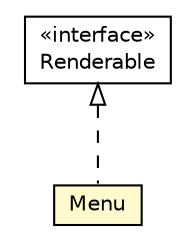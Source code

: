 #!/usr/local/bin/dot
#
# Class diagram 
# Generated by UMLGraph version R5_6-24-gf6e263 (http://www.umlgraph.org/)
#

digraph G {
	edge [fontname="Helvetica",fontsize=10,labelfontname="Helvetica",labelfontsize=10];
	node [fontname="Helvetica",fontsize=10,shape=plaintext];
	nodesep=0.25;
	ranksep=0.5;
	// fr.fastconnect.factory.tibco.bw.fcunit.pages.MenuPage.Menu
	c128 [label=<<table title="fr.fastconnect.factory.tibco.bw.fcunit.pages.MenuPage.Menu" border="0" cellborder="1" cellspacing="0" cellpadding="2" port="p" bgcolor="lemonChiffon" href="./MenuPage.Menu.html">
		<tr><td><table border="0" cellspacing="0" cellpadding="1">
<tr><td align="center" balign="center"> Menu </td></tr>
		</table></td></tr>
		</table>>, URL="./MenuPage.Menu.html", fontname="Helvetica", fontcolor="black", fontsize=10.0];
	//fr.fastconnect.factory.tibco.bw.fcunit.pages.MenuPage.Menu implements org.rendersnake.Renderable
	c132:p -> c128:p [dir=back,arrowtail=empty,style=dashed];
	// org.rendersnake.Renderable
	c132 [label=<<table title="org.rendersnake.Renderable" border="0" cellborder="1" cellspacing="0" cellpadding="2" port="p" href="http://java.sun.com/j2se/1.4.2/docs/api/org/rendersnake/Renderable.html">
		<tr><td><table border="0" cellspacing="0" cellpadding="1">
<tr><td align="center" balign="center"> &#171;interface&#187; </td></tr>
<tr><td align="center" balign="center"> Renderable </td></tr>
		</table></td></tr>
		</table>>, URL="http://java.sun.com/j2se/1.4.2/docs/api/org/rendersnake/Renderable.html", fontname="Helvetica", fontcolor="black", fontsize=10.0];
}

